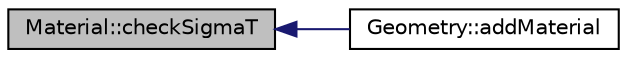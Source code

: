 digraph "Material::checkSigmaT"
{
  edge [fontname="Helvetica",fontsize="10",labelfontname="Helvetica",labelfontsize="10"];
  node [fontname="Helvetica",fontsize="10",shape=record];
  rankdir="LR";
  Node1 [label="Material::checkSigmaT",height=0.2,width=0.4,color="black", fillcolor="grey75", style="filled" fontcolor="black"];
  Node1 -> Node2 [dir="back",color="midnightblue",fontsize="10",style="solid",fontname="Helvetica"];
  Node2 [label="Geometry::addMaterial",height=0.2,width=0.4,color="black", fillcolor="white", style="filled",URL="$classGeometry.html#ae59d522ea23dfae9feb61b6cb000eb5e",tooltip="Add a Material to the Geometry."];
}
